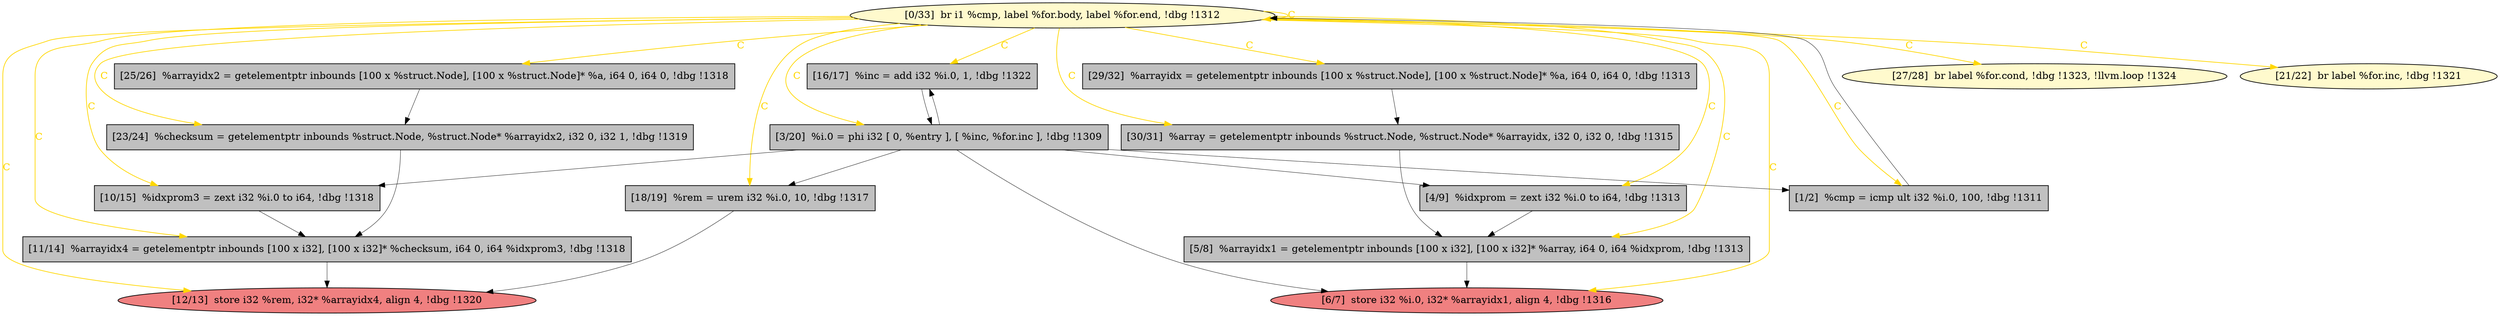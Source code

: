 
digraph G {


node145 [fillcolor=lightcoral,label="[12/13]  store i32 %rem, i32* %arrayidx4, align 4, !dbg !1320",shape=ellipse,style=filled ]
node134 [fillcolor=grey,label="[30/31]  %array = getelementptr inbounds %struct.Node, %struct.Node* %arrayidx, i32 0, i32 0, !dbg !1315",shape=rectangle,style=filled ]
node131 [fillcolor=grey,label="[23/24]  %checksum = getelementptr inbounds %struct.Node, %struct.Node* %arrayidx2, i32 0, i32 1, !dbg !1319",shape=rectangle,style=filled ]
node133 [fillcolor=grey,label="[16/17]  %inc = add i32 %i.0, 1, !dbg !1322",shape=rectangle,style=filled ]
node132 [fillcolor=grey,label="[29/32]  %arrayidx = getelementptr inbounds [100 x %struct.Node], [100 x %struct.Node]* %a, i64 0, i64 0, !dbg !1313",shape=rectangle,style=filled ]
node135 [fillcolor=grey,label="[10/15]  %idxprom3 = zext i32 %i.0 to i64, !dbg !1318",shape=rectangle,style=filled ]
node141 [fillcolor=lightcoral,label="[6/7]  store i32 %i.0, i32* %arrayidx1, align 4, !dbg !1316",shape=ellipse,style=filled ]
node139 [fillcolor=lemonchiffon,label="[27/28]  br label %for.cond, !dbg !1323, !llvm.loop !1324",shape=ellipse,style=filled ]
node140 [fillcolor=grey,label="[5/8]  %arrayidx1 = getelementptr inbounds [100 x i32], [100 x i32]* %array, i64 0, i64 %idxprom, !dbg !1313",shape=rectangle,style=filled ]
node129 [fillcolor=lemonchiffon,label="[0/33]  br i1 %cmp, label %for.body, label %for.end, !dbg !1312",shape=ellipse,style=filled ]
node130 [fillcolor=lemonchiffon,label="[21/22]  br label %for.inc, !dbg !1321",shape=ellipse,style=filled ]
node136 [fillcolor=grey,label="[4/9]  %idxprom = zext i32 %i.0 to i64, !dbg !1313",shape=rectangle,style=filled ]
node138 [fillcolor=grey,label="[1/2]  %cmp = icmp ult i32 %i.0, 100, !dbg !1311",shape=rectangle,style=filled ]
node137 [fillcolor=grey,label="[3/20]  %i.0 = phi i32 [ 0, %entry ], [ %inc, %for.inc ], !dbg !1309",shape=rectangle,style=filled ]
node142 [fillcolor=grey,label="[18/19]  %rem = urem i32 %i.0, 10, !dbg !1317",shape=rectangle,style=filled ]
node144 [fillcolor=grey,label="[11/14]  %arrayidx4 = getelementptr inbounds [100 x i32], [100 x i32]* %checksum, i64 0, i64 %idxprom3, !dbg !1318",shape=rectangle,style=filled ]
node143 [fillcolor=grey,label="[25/26]  %arrayidx2 = getelementptr inbounds [100 x %struct.Node], [100 x %struct.Node]* %a, i64 0, i64 0, !dbg !1318",shape=rectangle,style=filled ]

node140->node141 [style=solid,color=black,label="",penwidth=0.5,fontcolor=black ]
node134->node140 [style=solid,color=black,label="",penwidth=0.5,fontcolor=black ]
node129->node136 [style=solid,color=gold,label="C",penwidth=1.0,fontcolor=gold ]
node137->node141 [style=solid,color=black,label="",penwidth=0.5,fontcolor=black ]
node137->node142 [style=solid,color=black,label="",penwidth=0.5,fontcolor=black ]
node137->node135 [style=solid,color=black,label="",penwidth=0.5,fontcolor=black ]
node138->node129 [style=solid,color=black,label="",penwidth=0.5,fontcolor=black ]
node144->node145 [style=solid,color=black,label="",penwidth=0.5,fontcolor=black ]
node137->node136 [style=solid,color=black,label="",penwidth=0.5,fontcolor=black ]
node129->node133 [style=solid,color=gold,label="C",penwidth=1.0,fontcolor=gold ]
node129->node139 [style=solid,color=gold,label="C",penwidth=1.0,fontcolor=gold ]
node131->node144 [style=solid,color=black,label="",penwidth=0.5,fontcolor=black ]
node143->node131 [style=solid,color=black,label="",penwidth=0.5,fontcolor=black ]
node133->node137 [style=solid,color=black,label="",penwidth=0.5,fontcolor=black ]
node129->node143 [style=solid,color=gold,label="C",penwidth=1.0,fontcolor=gold ]
node129->node131 [style=solid,color=gold,label="C",penwidth=1.0,fontcolor=gold ]
node129->node135 [style=solid,color=gold,label="C",penwidth=1.0,fontcolor=gold ]
node129->node137 [style=solid,color=gold,label="C",penwidth=1.0,fontcolor=gold ]
node129->node142 [style=solid,color=gold,label="C",penwidth=1.0,fontcolor=gold ]
node142->node145 [style=solid,color=black,label="",penwidth=0.5,fontcolor=black ]
node129->node130 [style=solid,color=gold,label="C",penwidth=1.0,fontcolor=gold ]
node137->node138 [style=solid,color=black,label="",penwidth=0.5,fontcolor=black ]
node136->node140 [style=solid,color=black,label="",penwidth=0.5,fontcolor=black ]
node137->node133 [style=solid,color=black,label="",penwidth=0.5,fontcolor=black ]
node129->node138 [style=solid,color=gold,label="C",penwidth=1.0,fontcolor=gold ]
node129->node134 [style=solid,color=gold,label="C",penwidth=1.0,fontcolor=gold ]
node132->node134 [style=solid,color=black,label="",penwidth=0.5,fontcolor=black ]
node129->node140 [style=solid,color=gold,label="C",penwidth=1.0,fontcolor=gold ]
node129->node145 [style=solid,color=gold,label="C",penwidth=1.0,fontcolor=gold ]
node129->node132 [style=solid,color=gold,label="C",penwidth=1.0,fontcolor=gold ]
node135->node144 [style=solid,color=black,label="",penwidth=0.5,fontcolor=black ]
node129->node129 [style=solid,color=gold,label="C",penwidth=1.0,fontcolor=gold ]
node129->node144 [style=solid,color=gold,label="C",penwidth=1.0,fontcolor=gold ]
node129->node141 [style=solid,color=gold,label="C",penwidth=1.0,fontcolor=gold ]


}
